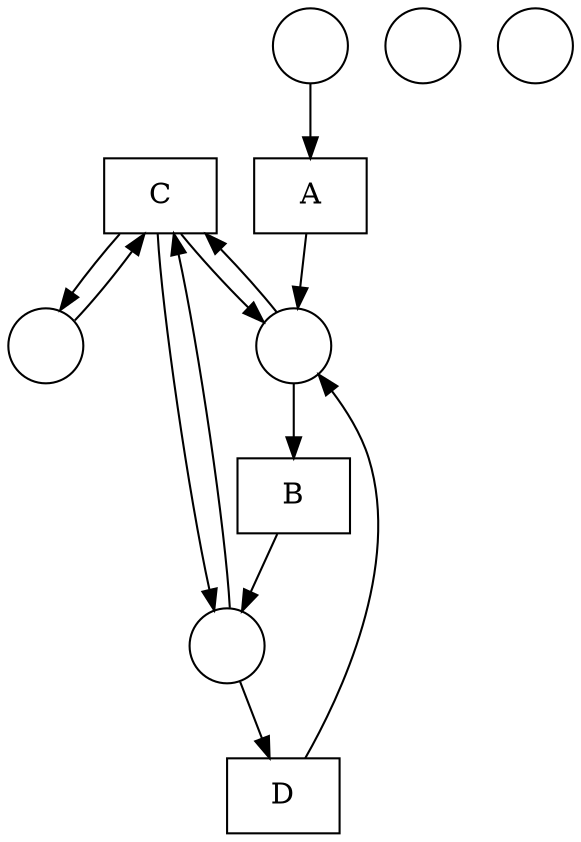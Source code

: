 digraph "Fittest net" {
	node [shape=box]
	C [label=C]
	B [label=B]
	A [label=A]
	D [label=D]
	node [shape=circle]
	1 [label=" "]
	2 [label=" "]
	3 [label=" "]
	4 [label=" "]
	5 [label=" "]
	6 [label=" "]
	4 -> C
	2 -> C
	3 -> C
	C -> 3
	C -> 4
	C -> 2
	3 -> B
	B -> 4
	1 -> A
	A -> 3
	4 -> D
	D -> 3
}
